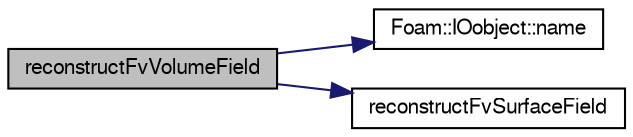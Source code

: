 digraph "reconstructFvVolumeField"
{
  bgcolor="transparent";
  edge [fontname="FreeSans",fontsize="10",labelfontname="FreeSans",labelfontsize="10"];
  node [fontname="FreeSans",fontsize="10",shape=record];
  rankdir="LR";
  Node1383 [label="reconstructFvVolumeField",height=0.2,width=0.4,color="black", fillcolor="grey75", style="filled", fontcolor="black"];
  Node1383 -> Node1384 [color="midnightblue",fontsize="10",style="solid",fontname="FreeSans"];
  Node1384 [label="Foam::IOobject::name",height=0.2,width=0.4,color="black",URL="$a26142.html#acc80e00a8ac919288fb55bd14cc88bf6",tooltip="Return name. "];
  Node1383 -> Node1385 [color="midnightblue",fontsize="10",style="solid",fontname="FreeSans"];
  Node1385 [label="reconstructFvSurfaceField",height=0.2,width=0.4,color="black",URL="$a28646.html#a4afb608c989cc5e721ec5f8cef5483a3",tooltip="Reconstruct surface field. "];
}
